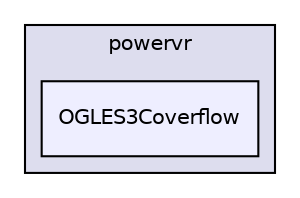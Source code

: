 digraph "PVR/SDK_3.4/Examples/Advanced/Coverflow/OGLES3/Build/Android/src/com/powervr/OGLES3Coverflow" {
  compound=true
  node [ fontsize="10", fontname="Helvetica"];
  edge [ labelfontsize="10", labelfontname="Helvetica"];
  subgraph clusterdir_e2453f2720e609178cc1f8ba82cfcf8d {
    graph [ bgcolor="#ddddee", pencolor="black", label="powervr" fontname="Helvetica", fontsize="10", URL="dir_e2453f2720e609178cc1f8ba82cfcf8d.html"]
  dir_3f0ca80fe146be77ec2325361d3ee20c [shape=box, label="OGLES3Coverflow", style="filled", fillcolor="#eeeeff", pencolor="black", URL="dir_3f0ca80fe146be77ec2325361d3ee20c.html"];
  }
}
